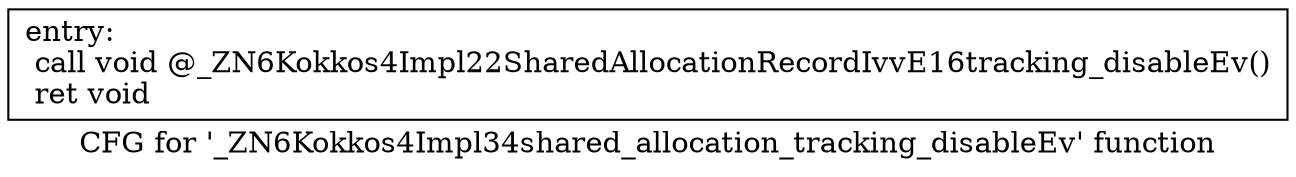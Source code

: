 digraph "CFG for '_ZN6Kokkos4Impl34shared_allocation_tracking_disableEv' function" {
	label="CFG for '_ZN6Kokkos4Impl34shared_allocation_tracking_disableEv' function";

	Node0x5e97030 [shape=record,label="{entry:\l  call void @_ZN6Kokkos4Impl22SharedAllocationRecordIvvE16tracking_disableEv()\l  ret void\l}"];
}
